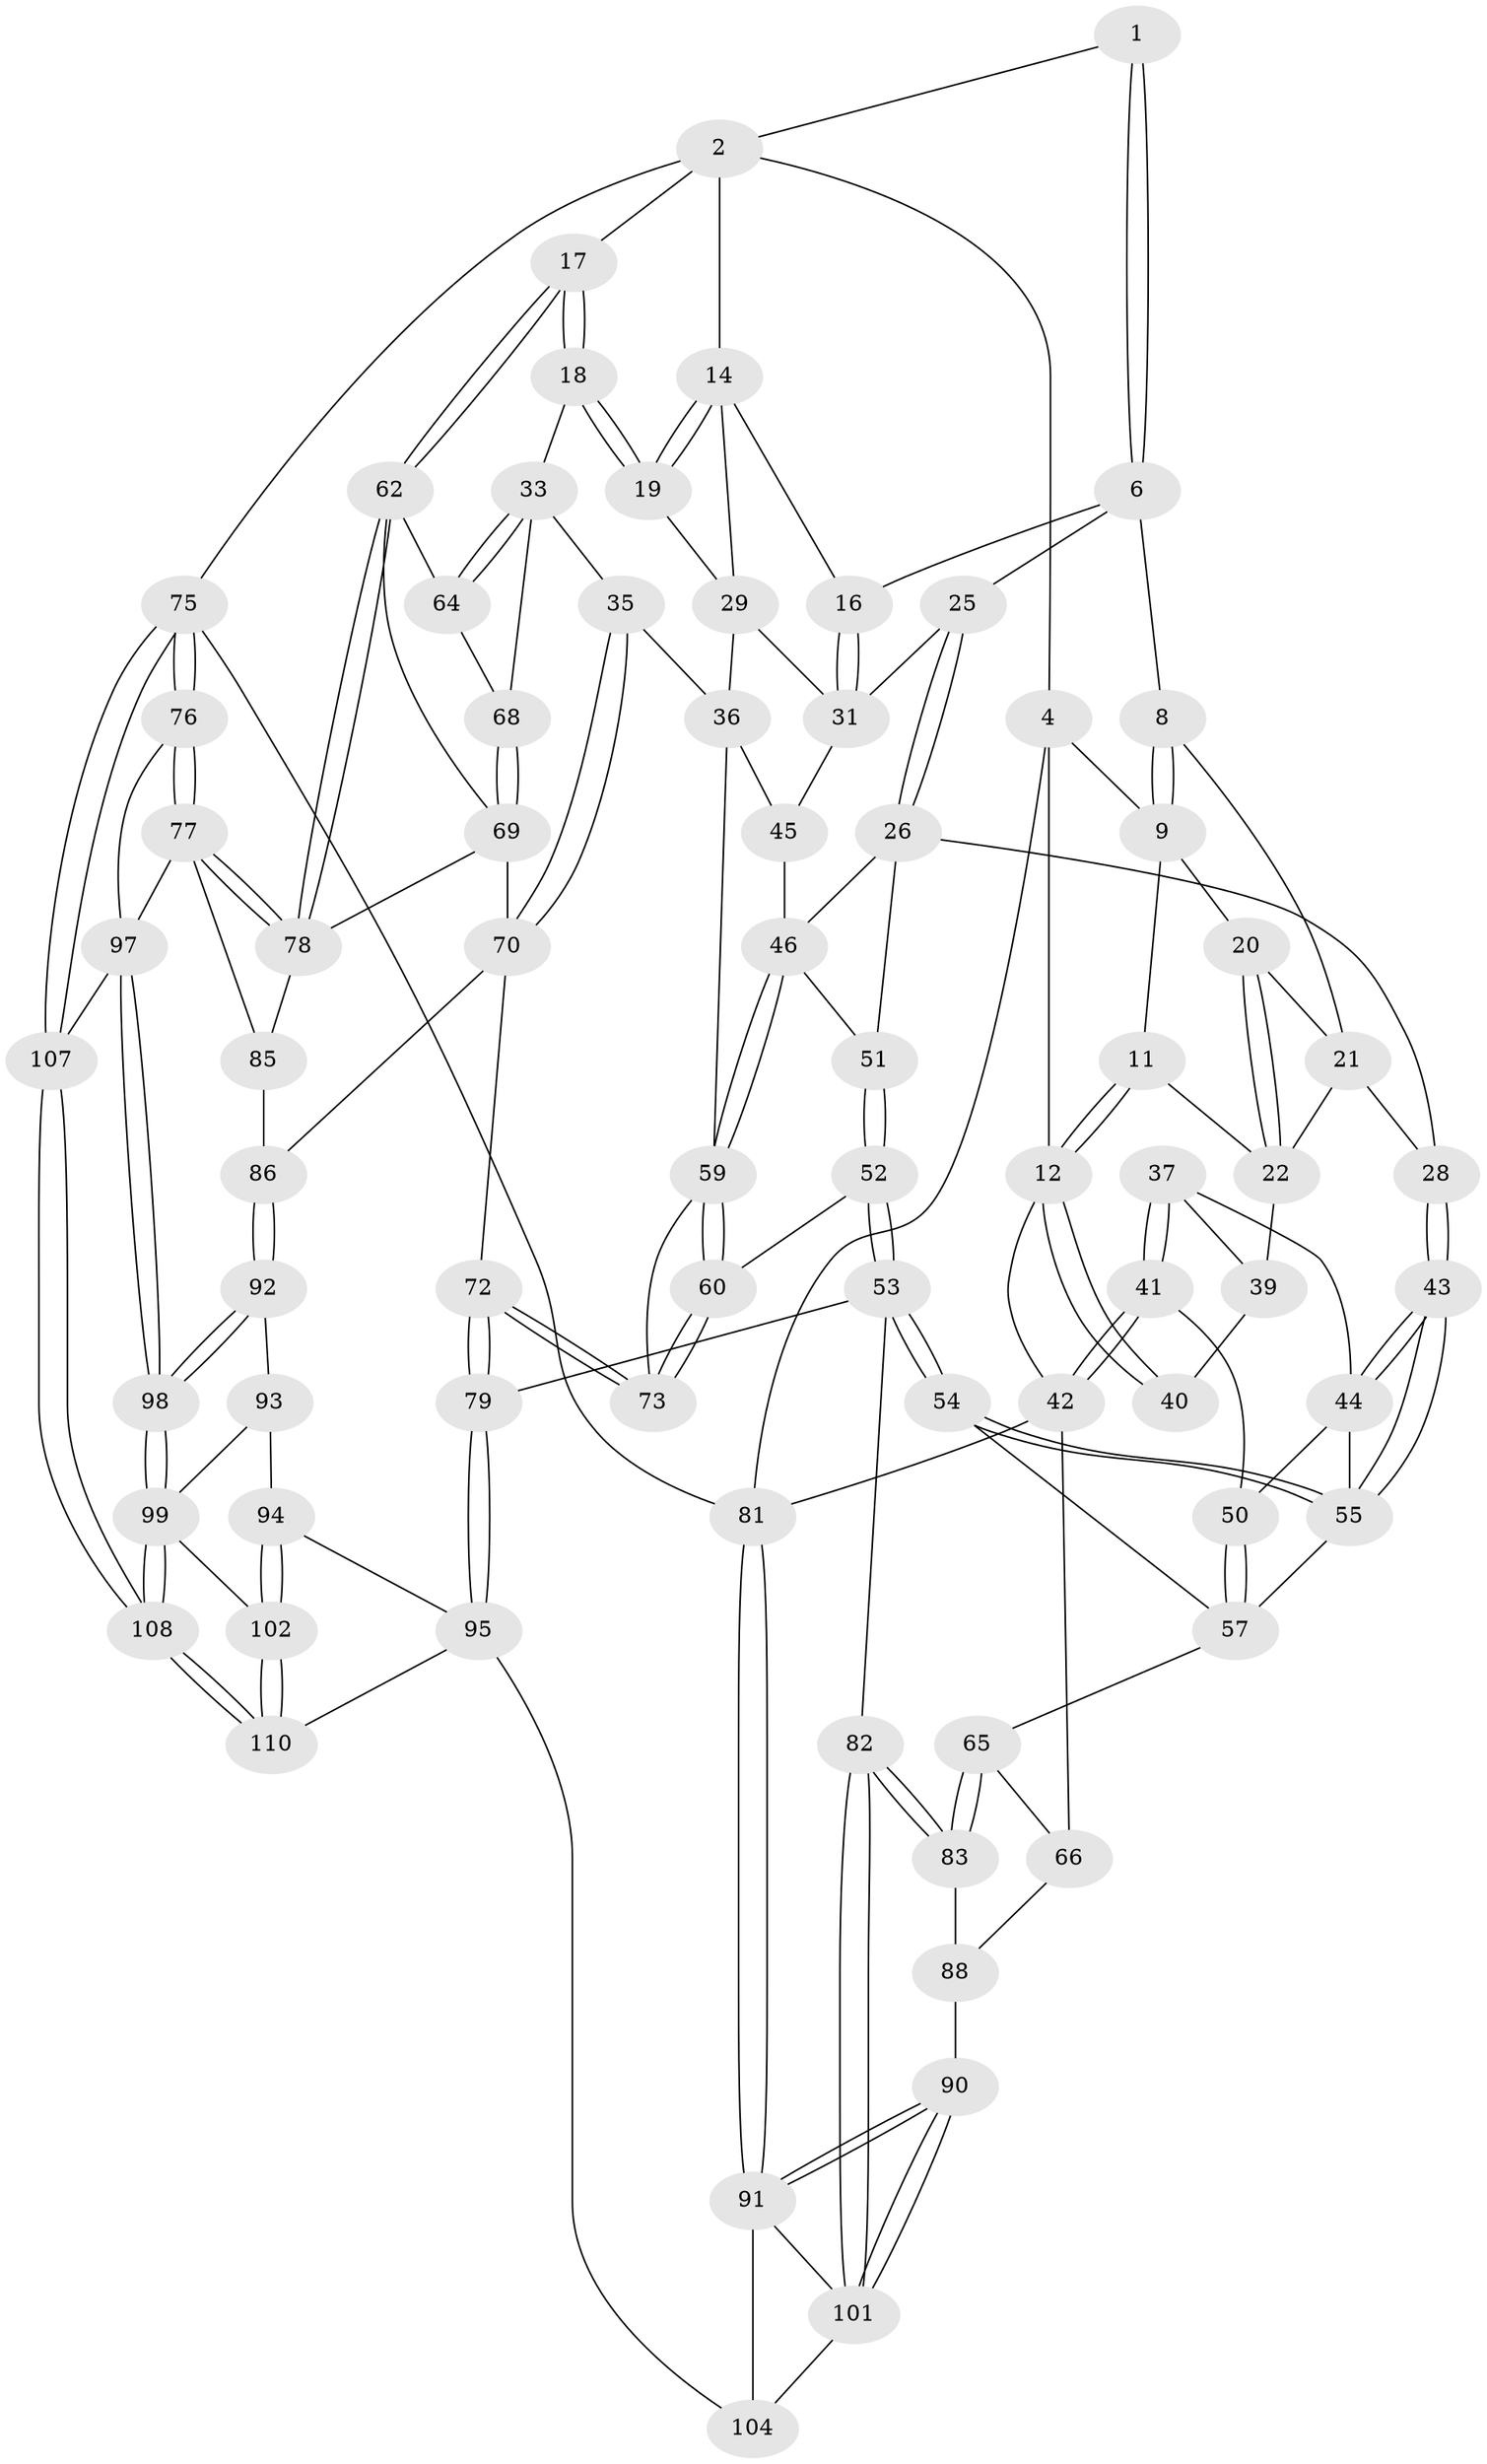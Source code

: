 // original degree distribution, {3: 0.03636363636363636, 4: 0.24545454545454545, 5: 0.45454545454545453, 6: 0.2636363636363636}
// Generated by graph-tools (version 1.1) at 2025/11/02/27/25 16:11:53]
// undirected, 77 vertices, 181 edges
graph export_dot {
graph [start="1"]
  node [color=gray90,style=filled];
  1 [pos="+0.4771181768166085+0"];
  2 [pos="+0.8675812106818951+0",super="+3"];
  4 [pos="+0+0",super="+5"];
  6 [pos="+0.48941698848182213+0.0651050675225127",super="+7"];
  8 [pos="+0.38529452868977104+0.09272913557082077"];
  9 [pos="+0.21519797573145544+0",super="+10"];
  11 [pos="+0.1811700302243537+0.10899757243408674"];
  12 [pos="+0+0.0791153118070792",super="+13"];
  14 [pos="+0.7791862354930735+0",super="+15"];
  16 [pos="+0.6239574566359013+0.11085833461452979"];
  17 [pos="+1+0.10524601333256589"];
  18 [pos="+0.951515258597208+0.224673893322482"];
  19 [pos="+0.8134376343827631+0.1799655920169296"];
  20 [pos="+0.31327681778952693+0.08335659205142991"];
  21 [pos="+0.3622979008903617+0.09883874670386433",super="+24"];
  22 [pos="+0.21553023444308123+0.21153443999158503",super="+23"];
  25 [pos="+0.4724048920866726+0.1247161079333497"];
  26 [pos="+0.38810988778670596+0.26227397093196664",super="+27"];
  28 [pos="+0.2658754670529545+0.2519957663491354"];
  29 [pos="+0.7762720325307374+0.18944225221644334",super="+30"];
  31 [pos="+0.625288762742423+0.18926489320291304",super="+32"];
  33 [pos="+0.8641061092852313+0.3624223329114713",super="+34"];
  35 [pos="+0.6970724041478945+0.40448982998637056"];
  36 [pos="+0.6741440652922154+0.39599135760640597",super="+48"];
  37 [pos="+0.07589963375625954+0.2757955077313197",super="+38"];
  39 [pos="+0.1712234923629556+0.22452165099229876"];
  40 [pos="+0.06289009163179668+0.22169554293709795"];
  41 [pos="+0.0030096321731549807+0.3896101172461461"];
  42 [pos="+0+0.3898412482068254",super="+67"];
  43 [pos="+0.22636160449366496+0.33371296574726567"];
  44 [pos="+0.1099491168940291+0.3353156315305873",super="+49"];
  45 [pos="+0.5480143003582977+0.34086755216518305"];
  46 [pos="+0.4962255308849534+0.34841690349488785",super="+47"];
  50 [pos="+0.004444340143447752+0.38973851591468867"];
  51 [pos="+0.3567423722352638+0.4737190228512982"];
  52 [pos="+0.33761740396439677+0.5205621778711153"];
  53 [pos="+0.30105838675215113+0.5392505636573093",super="+80"];
  54 [pos="+0.257626514651477+0.5325311357564979"];
  55 [pos="+0.2205110367504336+0.38019682635791413",super="+56"];
  57 [pos="+0.11799409301949215+0.4632653553645172",super="+58"];
  59 [pos="+0.4918046104276726+0.4949112281560269",super="+61"];
  60 [pos="+0.43981790155381884+0.5455213480302727"];
  62 [pos="+1+0.4965016796641323",super="+63"];
  64 [pos="+0.9309913625897958+0.46712896368590684"];
  65 [pos="+0.180091864127617+0.5584972246310956"];
  66 [pos="+0.03740105066270304+0.6374840417686115"];
  68 [pos="+0.8743692441938485+0.5256833891301792"];
  69 [pos="+0.8431992291595948+0.5999048142867491",super="+74"];
  70 [pos="+0.784247652000698+0.5964078383961936",super="+71"];
  72 [pos="+0.5775192472341141+0.6600581201673117"];
  73 [pos="+0.5772080196171439+0.6591136784135485"];
  75 [pos="+1+1"];
  76 [pos="+1+1"];
  77 [pos="+1+0.9757482909915155",super="+96"];
  78 [pos="+1+0.7028544317333631",super="+84"];
  79 [pos="+0.4102456110667114+0.8098190994446594"];
  81 [pos="+0+1"];
  82 [pos="+0.249548017882458+0.822360171957605"];
  83 [pos="+0.2298500830946419+0.8158621581966901",super="+87"];
  85 [pos="+0.8989048605878576+0.739735138757044"];
  86 [pos="+0.6750995082295562+0.7223260120866064"];
  88 [pos="+0.04648795660497731+0.6541689772486519",super="+89"];
  90 [pos="+0+1"];
  91 [pos="+0+1",super="+109"];
  92 [pos="+0.6885230015395046+0.7926803520284134"];
  93 [pos="+0.6574805704941228+0.8449430152220561"];
  94 [pos="+0.6324347697885423+0.8686294168343699"];
  95 [pos="+0.4443914580386616+0.88126162666865",super="+103"];
  97 [pos="+0.862579391522695+0.85137176123173",super="+106"];
  98 [pos="+0.8194286622343395+0.8666410030113716"];
  99 [pos="+0.7914994290176453+0.9393148735965594",super="+100"];
  101 [pos="+0.24010117809754364+0.8972128207867552",super="+105"];
  102 [pos="+0.6383770571259083+1"];
  104 [pos="+0.41746526627967456+1"];
  107 [pos="+0.8857753626660708+1"];
  108 [pos="+0.8827348743066809+1"];
  110 [pos="+0.5668164359805928+1"];
  1 -- 2;
  1 -- 6;
  1 -- 6;
  2 -- 14;
  2 -- 17;
  2 -- 75;
  2 -- 4;
  4 -- 81;
  4 -- 12;
  4 -- 9;
  6 -- 16;
  6 -- 8;
  6 -- 25;
  8 -- 9;
  8 -- 9;
  8 -- 21;
  9 -- 11;
  9 -- 20;
  11 -- 12;
  11 -- 12;
  11 -- 22;
  12 -- 40;
  12 -- 40;
  12 -- 42;
  14 -- 19;
  14 -- 19;
  14 -- 16;
  14 -- 29;
  16 -- 31;
  16 -- 31;
  17 -- 18;
  17 -- 18;
  17 -- 62;
  17 -- 62;
  18 -- 19;
  18 -- 19;
  18 -- 33;
  19 -- 29;
  20 -- 21;
  20 -- 22;
  20 -- 22;
  21 -- 28;
  21 -- 22;
  22 -- 39;
  25 -- 26;
  25 -- 26;
  25 -- 31;
  26 -- 51;
  26 -- 28;
  26 -- 46;
  28 -- 43;
  28 -- 43;
  29 -- 36;
  29 -- 31;
  31 -- 45;
  33 -- 64;
  33 -- 64;
  33 -- 35;
  33 -- 68;
  35 -- 36;
  35 -- 70;
  35 -- 70;
  36 -- 45;
  36 -- 59;
  37 -- 41;
  37 -- 41;
  37 -- 44;
  37 -- 39;
  39 -- 40;
  41 -- 42;
  41 -- 42;
  41 -- 50;
  42 -- 81;
  42 -- 66;
  43 -- 44;
  43 -- 44;
  43 -- 55;
  43 -- 55;
  44 -- 50;
  44 -- 55;
  45 -- 46;
  46 -- 59;
  46 -- 59;
  46 -- 51;
  50 -- 57;
  50 -- 57;
  51 -- 52;
  51 -- 52;
  52 -- 53;
  52 -- 53;
  52 -- 60;
  53 -- 54;
  53 -- 54;
  53 -- 82;
  53 -- 79;
  54 -- 55;
  54 -- 55;
  54 -- 57;
  55 -- 57;
  57 -- 65;
  59 -- 60;
  59 -- 60;
  59 -- 73;
  60 -- 73;
  60 -- 73;
  62 -- 78;
  62 -- 78;
  62 -- 64;
  62 -- 69;
  64 -- 68;
  65 -- 66;
  65 -- 83;
  65 -- 83;
  66 -- 88;
  68 -- 69;
  68 -- 69;
  69 -- 70;
  69 -- 78;
  70 -- 72;
  70 -- 86;
  72 -- 73;
  72 -- 73;
  72 -- 79;
  72 -- 79;
  75 -- 76;
  75 -- 76;
  75 -- 107;
  75 -- 107;
  75 -- 81;
  76 -- 77;
  76 -- 77;
  76 -- 97;
  77 -- 78;
  77 -- 78;
  77 -- 97;
  77 -- 85;
  78 -- 85;
  79 -- 95;
  79 -- 95;
  81 -- 91;
  81 -- 91;
  82 -- 83;
  82 -- 83;
  82 -- 101;
  82 -- 101;
  83 -- 88 [weight=2];
  85 -- 86;
  86 -- 92;
  86 -- 92;
  88 -- 90;
  90 -- 91;
  90 -- 91;
  90 -- 101;
  90 -- 101;
  91 -- 104;
  91 -- 101;
  92 -- 93;
  92 -- 98;
  92 -- 98;
  93 -- 94;
  93 -- 99;
  94 -- 95;
  94 -- 102;
  94 -- 102;
  95 -- 104;
  95 -- 110;
  97 -- 98;
  97 -- 98;
  97 -- 107;
  98 -- 99;
  98 -- 99;
  99 -- 108;
  99 -- 108;
  99 -- 102;
  101 -- 104;
  102 -- 110;
  102 -- 110;
  107 -- 108;
  107 -- 108;
  108 -- 110;
  108 -- 110;
}

